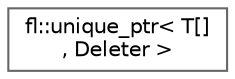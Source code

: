 digraph "Graphical Class Hierarchy"
{
 // INTERACTIVE_SVG=YES
 // LATEX_PDF_SIZE
  bgcolor="transparent";
  edge [fontname=Helvetica,fontsize=10,labelfontname=Helvetica,labelfontsize=10];
  node [fontname=Helvetica,fontsize=10,shape=box,height=0.2,width=0.4];
  rankdir="LR";
  Node0 [id="Node000000",label="fl::unique_ptr\< T[]\l, Deleter \>",height=0.2,width=0.4,color="grey40", fillcolor="white", style="filled",URL="$df/dcd/classfl_1_1unique__ptr_3_01_t_0f_0e_00_01_deleter_01_4.html",tooltip=" "];
}

